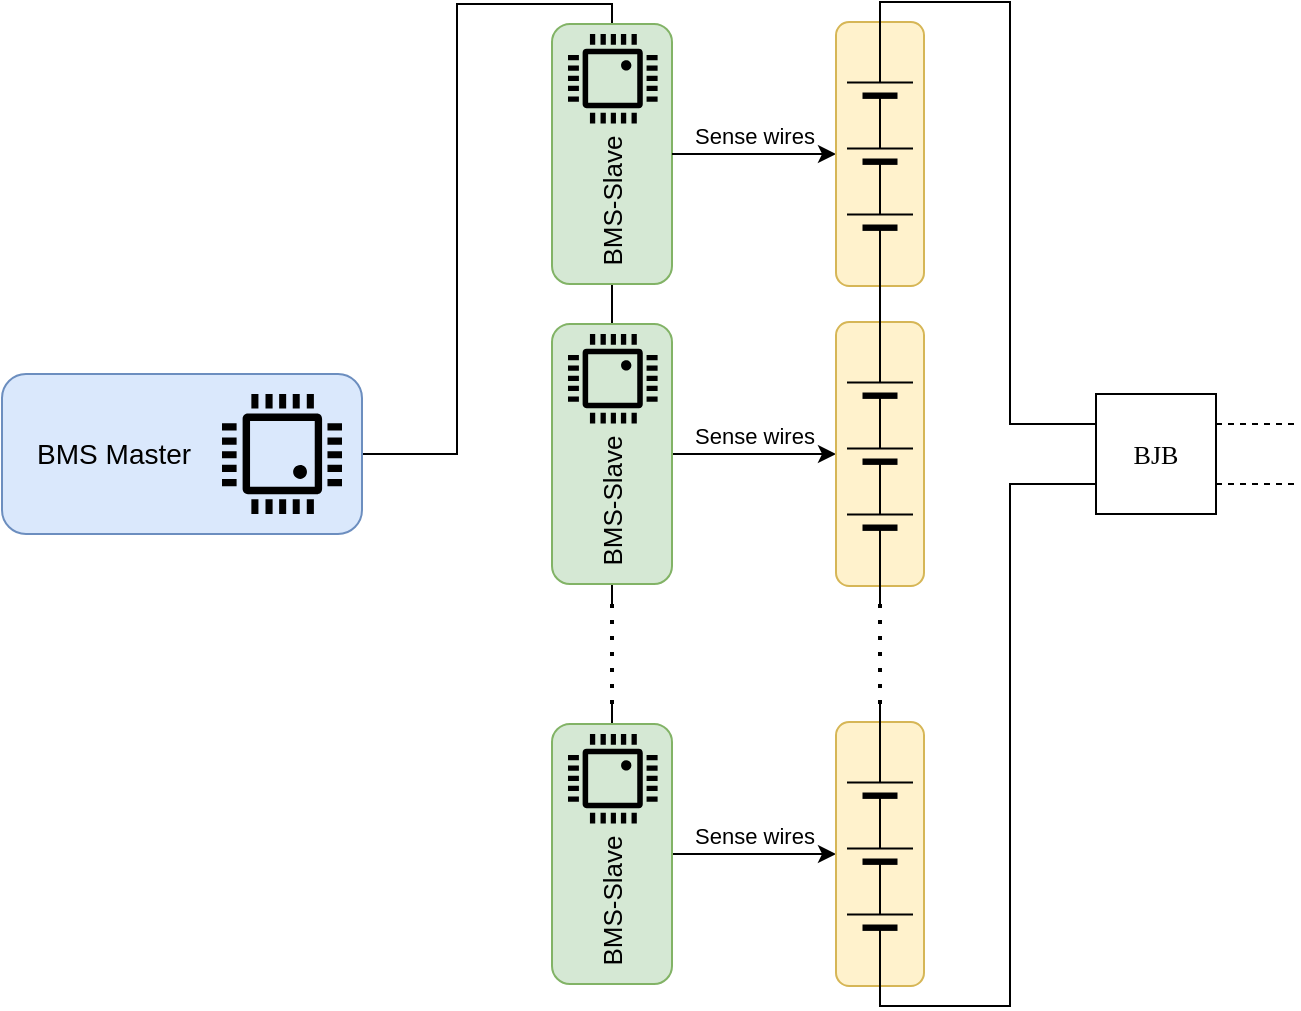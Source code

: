 <mxfile version="25.0.2">
  <diagram name="Page-1" id="3zWwlhzUp2kZAc_euaam">
    <mxGraphModel dx="1434" dy="956" grid="1" gridSize="10" guides="1" tooltips="1" connect="1" arrows="1" fold="1" page="1" pageScale="1" pageWidth="1169" pageHeight="827" math="0" shadow="0">
      <root>
        <mxCell id="0" />
        <mxCell id="1" parent="0" />
        <mxCell id="-2bECRd0YeKUwBOYWayJ-13" value="" style="endArrow=none;html=1;rounded=0;entryX=0;entryY=0.5;entryDx=0;entryDy=0;exitX=1;exitY=0.5;exitDx=0;exitDy=0;" parent="1" source="-2bECRd0YeKUwBOYWayJ-8" target="-2bECRd0YeKUwBOYWayJ-4" edge="1">
          <mxGeometry width="50" height="50" relative="1" as="geometry">
            <mxPoint x="350" y="350" as="sourcePoint" />
            <mxPoint x="400" y="300" as="targetPoint" />
          </mxGeometry>
        </mxCell>
        <mxCell id="-2bECRd0YeKUwBOYWayJ-16" value="" style="endArrow=none;html=1;rounded=0;edgeStyle=orthogonalEdgeStyle;exitX=1;exitY=0.5;exitDx=0;exitDy=0;entryX=1;entryY=0.5;entryDx=0;entryDy=0;" parent="1" source="-2bECRd0YeKUwBOYWayJ-2" target="-2bECRd0YeKUwBOYWayJ-4" edge="1">
          <mxGeometry width="50" height="50" relative="1" as="geometry">
            <mxPoint x="310" y="100" as="sourcePoint" />
            <mxPoint x="360" y="50" as="targetPoint" />
          </mxGeometry>
        </mxCell>
        <mxCell id="-2bECRd0YeKUwBOYWayJ-6" value="" style="group;rotation=-90;flipH=0;fontSize=12;" parent="1" vertex="1" connectable="0">
          <mxGeometry x="270" y="100" width="130" height="60" as="geometry" />
        </mxCell>
        <mxCell id="-2bECRd0YeKUwBOYWayJ-4" value="&amp;nbsp; BMS-Slave" style="rounded=1;whiteSpace=wrap;html=1;rotation=-90;align=left;fillColor=#d5e8d4;strokeColor=#82b366;fontSize=13;flipV=0;flipH=1;" parent="-2bECRd0YeKUwBOYWayJ-6" vertex="1">
          <mxGeometry width="130" height="60" as="geometry" />
        </mxCell>
        <mxCell id="-2bECRd0YeKUwBOYWayJ-5" value="" style="pointerEvents=1;shadow=0;dashed=0;html=1;strokeColor=none;fillColor=#000000;labelPosition=center;verticalLabelPosition=bottom;verticalAlign=top;align=center;outlineConnect=0;shape=mxgraph.veeam.cpu;rotation=-90;" parent="-2bECRd0YeKUwBOYWayJ-6" vertex="1">
          <mxGeometry x="43" y="-30" width="44.8" height="44.8" as="geometry" />
        </mxCell>
        <mxCell id="-2bECRd0YeKUwBOYWayJ-3" value="" style="group" parent="1" vertex="1" connectable="0">
          <mxGeometry x="30" y="240" width="180" height="80" as="geometry" />
        </mxCell>
        <mxCell id="-2bECRd0YeKUwBOYWayJ-2" value="&lt;font&gt;&amp;nbsp; &amp;nbsp; BMS Master&lt;/font&gt;" style="rounded=1;whiteSpace=wrap;html=1;align=left;fillColor=#dae8fc;strokeColor=#6c8ebf;fontSize=14;" parent="-2bECRd0YeKUwBOYWayJ-3" vertex="1">
          <mxGeometry width="180" height="80" as="geometry" />
        </mxCell>
        <mxCell id="-2bECRd0YeKUwBOYWayJ-1" value="" style="pointerEvents=1;shadow=0;dashed=0;html=1;strokeColor=none;fillColor=#000000;labelPosition=center;verticalLabelPosition=bottom;verticalAlign=top;align=center;outlineConnect=0;shape=mxgraph.veeam.cpu;" parent="-2bECRd0YeKUwBOYWayJ-3" vertex="1">
          <mxGeometry x="110" y="10" width="60" height="60" as="geometry" />
        </mxCell>
        <mxCell id="-2bECRd0YeKUwBOYWayJ-19" value="" style="rounded=0;whiteSpace=wrap;html=1;fillColor=default;strokeColor=none;flipH=0;" parent="1" vertex="1">
          <mxGeometry x="330" y="355" width="10" height="50" as="geometry" />
        </mxCell>
        <mxCell id="-2bECRd0YeKUwBOYWayJ-22" value="" style="endArrow=none;html=1;rounded=0;exitX=1;exitY=0.5;exitDx=0;exitDy=0;entryX=0.5;entryY=1;entryDx=0;entryDy=0;" parent="1" source="-2bECRd0YeKUwBOYWayJ-11" target="-2bECRd0YeKUwBOYWayJ-19" edge="1">
          <mxGeometry width="50" height="50" relative="1" as="geometry">
            <mxPoint x="290" y="410" as="sourcePoint" />
            <mxPoint x="335" y="410" as="targetPoint" />
          </mxGeometry>
        </mxCell>
        <mxCell id="-2bECRd0YeKUwBOYWayJ-24" value="" style="endArrow=none;html=1;rounded=0;entryX=0;entryY=0.5;entryDx=0;entryDy=0;exitX=0.5;exitY=0;exitDx=0;exitDy=0;" parent="1" source="-2bECRd0YeKUwBOYWayJ-19" target="-2bECRd0YeKUwBOYWayJ-8" edge="1">
          <mxGeometry width="50" height="50" relative="1" as="geometry">
            <mxPoint x="280" y="440" as="sourcePoint" />
            <mxPoint x="330" y="390" as="targetPoint" />
          </mxGeometry>
        </mxCell>
        <mxCell id="-2bECRd0YeKUwBOYWayJ-25" value="" style="endArrow=none;dashed=1;html=1;dashPattern=1 3;strokeWidth=2;rounded=0;entryX=0.5;entryY=0;entryDx=0;entryDy=0;exitX=0.5;exitY=1;exitDx=0;exitDy=0;" parent="1" source="-2bECRd0YeKUwBOYWayJ-19" target="-2bECRd0YeKUwBOYWayJ-19" edge="1">
          <mxGeometry width="50" height="50" relative="1" as="geometry">
            <mxPoint x="230" y="420" as="sourcePoint" />
            <mxPoint x="280" y="370" as="targetPoint" />
          </mxGeometry>
        </mxCell>
        <mxCell id="8A7yVOpYG2iTI46L8Dqd-26" value="Sense wires" style="edgeStyle=orthogonalEdgeStyle;rounded=0;orthogonalLoop=1;jettySize=auto;html=1;entryX=0;entryY=0.5;entryDx=0;entryDy=0;verticalAlign=bottom;" parent="1" source="-2bECRd0YeKUwBOYWayJ-4" target="8A7yVOpYG2iTI46L8Dqd-56" edge="1">
          <mxGeometry relative="1" as="geometry">
            <mxPoint x="421" y="130" as="targetPoint" />
          </mxGeometry>
        </mxCell>
        <mxCell id="8A7yVOpYG2iTI46L8Dqd-27" value="Sense wires" style="edgeStyle=orthogonalEdgeStyle;rounded=0;orthogonalLoop=1;jettySize=auto;html=1;exitX=0.5;exitY=1;exitDx=0;exitDy=0;entryX=0;entryY=0.5;entryDx=0;entryDy=0;verticalAlign=bottom;" parent="1" source="-2bECRd0YeKUwBOYWayJ-8" target="8A7yVOpYG2iTI46L8Dqd-51" edge="1">
          <mxGeometry relative="1" as="geometry">
            <mxPoint x="421" y="280" as="targetPoint" />
          </mxGeometry>
        </mxCell>
        <mxCell id="8A7yVOpYG2iTI46L8Dqd-28" value="Sense wires" style="edgeStyle=orthogonalEdgeStyle;rounded=0;orthogonalLoop=1;jettySize=auto;html=1;exitX=0.5;exitY=1;exitDx=0;exitDy=0;entryX=0;entryY=0.5;entryDx=0;entryDy=0;verticalAlign=bottom;" parent="1" source="-2bECRd0YeKUwBOYWayJ-11" target="8A7yVOpYG2iTI46L8Dqd-41" edge="1">
          <mxGeometry relative="1" as="geometry">
            <mxPoint x="422.0" y="480" as="targetPoint" />
          </mxGeometry>
        </mxCell>
        <mxCell id="8A7yVOpYG2iTI46L8Dqd-32" value="" style="endArrow=none;dashed=1;html=1;rounded=0;exitX=1;exitY=0.25;exitDx=0;exitDy=0;" parent="1" source="8A7yVOpYG2iTI46L8Dqd-34" edge="1">
          <mxGeometry width="50" height="50" relative="1" as="geometry">
            <mxPoint x="767" y="232.5" as="sourcePoint" />
            <mxPoint x="677" y="265" as="targetPoint" />
          </mxGeometry>
        </mxCell>
        <mxCell id="8A7yVOpYG2iTI46L8Dqd-33" value="" style="endArrow=none;dashed=1;html=1;rounded=0;exitX=1;exitY=0.75;exitDx=0;exitDy=0;" parent="1" source="8A7yVOpYG2iTI46L8Dqd-34" edge="1">
          <mxGeometry width="50" height="50" relative="1" as="geometry">
            <mxPoint x="787" y="297" as="sourcePoint" />
            <mxPoint x="677" y="295" as="targetPoint" />
          </mxGeometry>
        </mxCell>
        <mxCell id="8A7yVOpYG2iTI46L8Dqd-34" value="&lt;font style=&quot;font-size: 13px;&quot; face=&quot;Times New Roman&quot;&gt;BJB&lt;/font&gt;" style="whiteSpace=wrap;html=1;fillColor=none;rounded=0;container=0;aspect=fixed;" parent="1" vertex="1">
          <mxGeometry x="577" y="250" width="60" height="60" as="geometry" />
        </mxCell>
        <mxCell id="8A7yVOpYG2iTI46L8Dqd-48" value="" style="group;aspect=fixed;flipH=1;" parent="1" vertex="1" connectable="0">
          <mxGeometry x="447" y="414" width="44" height="132" as="geometry" />
        </mxCell>
        <mxCell id="8A7yVOpYG2iTI46L8Dqd-41" value="" style="rounded=1;whiteSpace=wrap;html=1;fillColor=#fff2cc;strokeColor=#d6b656;flipV=1;" parent="8A7yVOpYG2iTI46L8Dqd-48" vertex="1">
          <mxGeometry width="44" height="132" as="geometry" />
        </mxCell>
        <mxCell id="8A7yVOpYG2iTI46L8Dqd-44" value="" style="verticalLabelPosition=bottom;shadow=0;dashed=0;align=center;fillColor=strokeColor;html=1;verticalAlign=top;strokeWidth=1;shape=mxgraph.electrical.miscellaneous.monocell_battery;rotation=-90;flipV=1;" parent="8A7yVOpYG2iTI46L8Dqd-48" vertex="1">
          <mxGeometry x="-5.5" y="16.5" width="55.0" height="33" as="geometry" />
        </mxCell>
        <mxCell id="8A7yVOpYG2iTI46L8Dqd-45" value="" style="verticalLabelPosition=bottom;shadow=0;dashed=0;align=center;fillColor=strokeColor;html=1;verticalAlign=top;strokeWidth=1;shape=mxgraph.electrical.miscellaneous.monocell_battery;rotation=-90;flipV=1;" parent="8A7yVOpYG2iTI46L8Dqd-48" vertex="1">
          <mxGeometry x="-5.5" y="49.5" width="55.0" height="33" as="geometry" />
        </mxCell>
        <mxCell id="8A7yVOpYG2iTI46L8Dqd-46" value="" style="verticalLabelPosition=bottom;shadow=0;dashed=0;align=center;fillColor=strokeColor;html=1;verticalAlign=top;strokeWidth=1;shape=mxgraph.electrical.miscellaneous.monocell_battery;rotation=-90;flipV=1;" parent="8A7yVOpYG2iTI46L8Dqd-48" vertex="1">
          <mxGeometry x="-5.5" y="82.5" width="55.0" height="33" as="geometry" />
        </mxCell>
        <mxCell id="8A7yVOpYG2iTI46L8Dqd-65" value="" style="endArrow=none;html=1;rounded=0;entryX=0;entryY=0.5;entryDx=0;entryDy=0;entryPerimeter=0;exitX=0.5;exitY=1;exitDx=0;exitDy=0;" parent="8A7yVOpYG2iTI46L8Dqd-48" source="8A7yVOpYG2iTI46L8Dqd-41" target="8A7yVOpYG2iTI46L8Dqd-46" edge="1">
          <mxGeometry width="50" height="50" relative="1" as="geometry">
            <mxPoint x="-60" y="176" as="sourcePoint" />
            <mxPoint x="-10" y="126" as="targetPoint" />
          </mxGeometry>
        </mxCell>
        <mxCell id="8A7yVOpYG2iTI46L8Dqd-50" value="" style="group;aspect=fixed;flipH=1;" parent="1" vertex="1" connectable="0">
          <mxGeometry x="447" y="214" width="44" height="132" as="geometry" />
        </mxCell>
        <mxCell id="8A7yVOpYG2iTI46L8Dqd-51" value="" style="rounded=1;whiteSpace=wrap;html=1;fillColor=#fff2cc;strokeColor=#d6b656;flipV=1;" parent="8A7yVOpYG2iTI46L8Dqd-50" vertex="1">
          <mxGeometry width="44" height="132" as="geometry" />
        </mxCell>
        <mxCell id="8A7yVOpYG2iTI46L8Dqd-52" value="" style="verticalLabelPosition=bottom;shadow=0;dashed=0;align=center;fillColor=strokeColor;html=1;verticalAlign=top;strokeWidth=1;shape=mxgraph.electrical.miscellaneous.monocell_battery;rotation=-90;flipV=1;" parent="8A7yVOpYG2iTI46L8Dqd-50" vertex="1">
          <mxGeometry x="-5.5" y="16.5" width="55.0" height="33" as="geometry" />
        </mxCell>
        <mxCell id="8A7yVOpYG2iTI46L8Dqd-53" value="" style="verticalLabelPosition=bottom;shadow=0;dashed=0;align=center;fillColor=strokeColor;html=1;verticalAlign=top;strokeWidth=1;shape=mxgraph.electrical.miscellaneous.monocell_battery;rotation=-90;flipV=1;" parent="8A7yVOpYG2iTI46L8Dqd-50" vertex="1">
          <mxGeometry x="-5.5" y="49.5" width="55.0" height="33" as="geometry" />
        </mxCell>
        <mxCell id="8A7yVOpYG2iTI46L8Dqd-54" value="" style="verticalLabelPosition=bottom;shadow=0;dashed=0;align=center;fillColor=strokeColor;html=1;verticalAlign=top;strokeWidth=1;shape=mxgraph.electrical.miscellaneous.monocell_battery;rotation=-90;flipV=1;" parent="8A7yVOpYG2iTI46L8Dqd-50" vertex="1">
          <mxGeometry x="-5.5" y="82.5" width="55.0" height="33" as="geometry" />
        </mxCell>
        <mxCell id="8A7yVOpYG2iTI46L8Dqd-55" value="" style="group;aspect=fixed;flipH=1;flipV=0;" parent="1" vertex="1" connectable="0">
          <mxGeometry x="447" y="64" width="44" height="132" as="geometry" />
        </mxCell>
        <mxCell id="8A7yVOpYG2iTI46L8Dqd-56" value="" style="rounded=1;whiteSpace=wrap;html=1;fillColor=#fff2cc;strokeColor=#d6b656;flipV=1;" parent="8A7yVOpYG2iTI46L8Dqd-55" vertex="1">
          <mxGeometry width="44" height="132" as="geometry" />
        </mxCell>
        <mxCell id="8A7yVOpYG2iTI46L8Dqd-57" value="" style="verticalLabelPosition=bottom;shadow=0;dashed=0;align=center;fillColor=strokeColor;html=1;verticalAlign=top;strokeWidth=1;shape=mxgraph.electrical.miscellaneous.monocell_battery;rotation=-90;flipV=1;" parent="8A7yVOpYG2iTI46L8Dqd-55" vertex="1">
          <mxGeometry x="-5.5" y="16.5" width="55.0" height="33" as="geometry" />
        </mxCell>
        <mxCell id="8A7yVOpYG2iTI46L8Dqd-58" value="" style="verticalLabelPosition=bottom;shadow=0;dashed=0;align=center;fillColor=strokeColor;html=1;verticalAlign=top;strokeWidth=1;shape=mxgraph.electrical.miscellaneous.monocell_battery;rotation=-90;flipV=1;" parent="8A7yVOpYG2iTI46L8Dqd-55" vertex="1">
          <mxGeometry x="-5.5" y="49.5" width="55.0" height="33" as="geometry" />
        </mxCell>
        <mxCell id="8A7yVOpYG2iTI46L8Dqd-59" value="" style="verticalLabelPosition=bottom;shadow=0;dashed=0;align=center;fillColor=strokeColor;html=1;verticalAlign=top;strokeWidth=1;shape=mxgraph.electrical.miscellaneous.monocell_battery;rotation=-90;flipV=1;" parent="8A7yVOpYG2iTI46L8Dqd-55" vertex="1">
          <mxGeometry x="-5.5" y="82.5" width="55.0" height="33" as="geometry" />
        </mxCell>
        <mxCell id="8A7yVOpYG2iTI46L8Dqd-66" value="" style="endArrow=none;html=1;rounded=0;entryX=0.5;entryY=0;entryDx=0;entryDy=0;exitX=1;exitY=0.5;exitDx=0;exitDy=0;exitPerimeter=0;" parent="8A7yVOpYG2iTI46L8Dqd-55" source="8A7yVOpYG2iTI46L8Dqd-57" target="8A7yVOpYG2iTI46L8Dqd-56" edge="1">
          <mxGeometry width="50" height="50" relative="1" as="geometry">
            <mxPoint x="-10" y="46" as="sourcePoint" />
            <mxPoint x="40" y="-4" as="targetPoint" />
          </mxGeometry>
        </mxCell>
        <mxCell id="8A7yVOpYG2iTI46L8Dqd-60" value="" style="endArrow=none;html=1;rounded=0;entryX=0;entryY=0.5;entryDx=0;entryDy=0;exitX=1;exitY=0.5;exitDx=0;exitDy=0;exitPerimeter=0;entryPerimeter=0;" parent="1" source="8A7yVOpYG2iTI46L8Dqd-52" target="8A7yVOpYG2iTI46L8Dqd-59" edge="1">
          <mxGeometry width="50" height="50" relative="1" as="geometry">
            <mxPoint x="387" y="260" as="sourcePoint" />
            <mxPoint x="437" y="210" as="targetPoint" />
          </mxGeometry>
        </mxCell>
        <mxCell id="8A7yVOpYG2iTI46L8Dqd-35" value="" style="endArrow=none;html=1;rounded=0;entryX=0;entryY=0.25;entryDx=0;entryDy=0;edgeStyle=orthogonalEdgeStyle;exitX=0.5;exitY=0;exitDx=0;exitDy=0;" parent="1" source="8A7yVOpYG2iTI46L8Dqd-56" target="8A7yVOpYG2iTI46L8Dqd-34" edge="1">
          <mxGeometry width="50" height="50" relative="1" as="geometry">
            <mxPoint x="469" y="60" as="sourcePoint" />
            <mxPoint x="607" y="100" as="targetPoint" />
          </mxGeometry>
        </mxCell>
        <mxCell id="8A7yVOpYG2iTI46L8Dqd-36" value="" style="endArrow=none;html=1;rounded=0;entryX=0;entryY=0.75;entryDx=0;entryDy=0;edgeStyle=orthogonalEdgeStyle;exitX=0.5;exitY=1;exitDx=0;exitDy=0;" parent="1" source="8A7yVOpYG2iTI46L8Dqd-41" target="8A7yVOpYG2iTI46L8Dqd-34" edge="1">
          <mxGeometry width="50" height="50" relative="1" as="geometry">
            <mxPoint x="477" y="560" as="sourcePoint" />
            <mxPoint x="587" y="253" as="targetPoint" />
          </mxGeometry>
        </mxCell>
        <mxCell id="-2bECRd0YeKUwBOYWayJ-7" value="" style="group;rotation=-90;flipH=0;" parent="1" vertex="1" connectable="0">
          <mxGeometry x="270" y="250" width="130" height="60" as="geometry" />
        </mxCell>
        <mxCell id="-2bECRd0YeKUwBOYWayJ-8" value="&lt;font style=&quot;font-size: 13px;&quot;&gt;&amp;nbsp; BMS-Slave&lt;/font&gt;" style="rounded=1;whiteSpace=wrap;html=1;rotation=-90;align=left;fillColor=#d5e8d4;strokeColor=#82b366;" parent="-2bECRd0YeKUwBOYWayJ-7" vertex="1">
          <mxGeometry width="130" height="60" as="geometry" />
        </mxCell>
        <mxCell id="-2bECRd0YeKUwBOYWayJ-9" value="" style="pointerEvents=1;shadow=0;dashed=0;html=1;strokeColor=none;fillColor=#000000;labelPosition=center;verticalLabelPosition=bottom;verticalAlign=top;align=center;outlineConnect=0;shape=mxgraph.veeam.cpu;rotation=-90;" parent="-2bECRd0YeKUwBOYWayJ-7" vertex="1">
          <mxGeometry x="43" y="-30" width="44.8" height="44.8" as="geometry" />
        </mxCell>
        <mxCell id="-2bECRd0YeKUwBOYWayJ-10" value="" style="group;rotation=-90;flipH=0;" parent="1" vertex="1" connectable="0">
          <mxGeometry x="270" y="450" width="130" height="60" as="geometry" />
        </mxCell>
        <mxCell id="-2bECRd0YeKUwBOYWayJ-11" value="&lt;font style=&quot;font-size: 13px;&quot;&gt;&amp;nbsp; BMS-Slave&lt;/font&gt;" style="rounded=1;whiteSpace=wrap;html=1;rotation=-90;align=left;fillColor=#d5e8d4;strokeColor=#82b366;flipH=1;" parent="-2bECRd0YeKUwBOYWayJ-10" vertex="1">
          <mxGeometry width="130" height="60" as="geometry" />
        </mxCell>
        <mxCell id="-2bECRd0YeKUwBOYWayJ-12" value="" style="pointerEvents=1;shadow=0;dashed=0;html=1;strokeColor=none;fillColor=#000000;labelPosition=center;verticalLabelPosition=bottom;verticalAlign=top;align=center;outlineConnect=0;shape=mxgraph.veeam.cpu;rotation=-90;" parent="-2bECRd0YeKUwBOYWayJ-10" vertex="1">
          <mxGeometry x="43" y="-30" width="44.8" height="44.8" as="geometry" />
        </mxCell>
        <mxCell id="8A7yVOpYG2iTI46L8Dqd-61" value="" style="rounded=0;whiteSpace=wrap;html=1;fillColor=default;strokeColor=none;flipH=0;" parent="1" vertex="1">
          <mxGeometry x="464" y="355" width="10" height="50" as="geometry" />
        </mxCell>
        <mxCell id="8A7yVOpYG2iTI46L8Dqd-62" value="" style="endArrow=none;dashed=1;html=1;dashPattern=1 3;strokeWidth=2;rounded=0;entryX=0.5;entryY=0;entryDx=0;entryDy=0;exitX=0.5;exitY=1;exitDx=0;exitDy=0;" parent="1" source="8A7yVOpYG2iTI46L8Dqd-61" target="8A7yVOpYG2iTI46L8Dqd-61" edge="1">
          <mxGeometry width="50" height="50" relative="1" as="geometry">
            <mxPoint x="364" y="420" as="sourcePoint" />
            <mxPoint x="414" y="370" as="targetPoint" />
          </mxGeometry>
        </mxCell>
        <mxCell id="8A7yVOpYG2iTI46L8Dqd-63" value="" style="endArrow=none;html=1;rounded=0;entryX=0;entryY=0.5;entryDx=0;entryDy=0;entryPerimeter=0;exitX=0.5;exitY=0;exitDx=0;exitDy=0;" parent="1" source="8A7yVOpYG2iTI46L8Dqd-61" target="8A7yVOpYG2iTI46L8Dqd-54" edge="1">
          <mxGeometry width="50" height="50" relative="1" as="geometry">
            <mxPoint x="437" y="390" as="sourcePoint" />
            <mxPoint x="487" y="340" as="targetPoint" />
          </mxGeometry>
        </mxCell>
        <mxCell id="8A7yVOpYG2iTI46L8Dqd-64" value="" style="endArrow=none;html=1;rounded=0;entryX=0.5;entryY=1;entryDx=0;entryDy=0;exitX=1;exitY=0.5;exitDx=0;exitDy=0;exitPerimeter=0;" parent="1" source="8A7yVOpYG2iTI46L8Dqd-44" target="8A7yVOpYG2iTI46L8Dqd-61" edge="1">
          <mxGeometry width="50" height="50" relative="1" as="geometry">
            <mxPoint x="479" y="365" as="sourcePoint" />
            <mxPoint x="479" y="351" as="targetPoint" />
          </mxGeometry>
        </mxCell>
      </root>
    </mxGraphModel>
  </diagram>
</mxfile>
